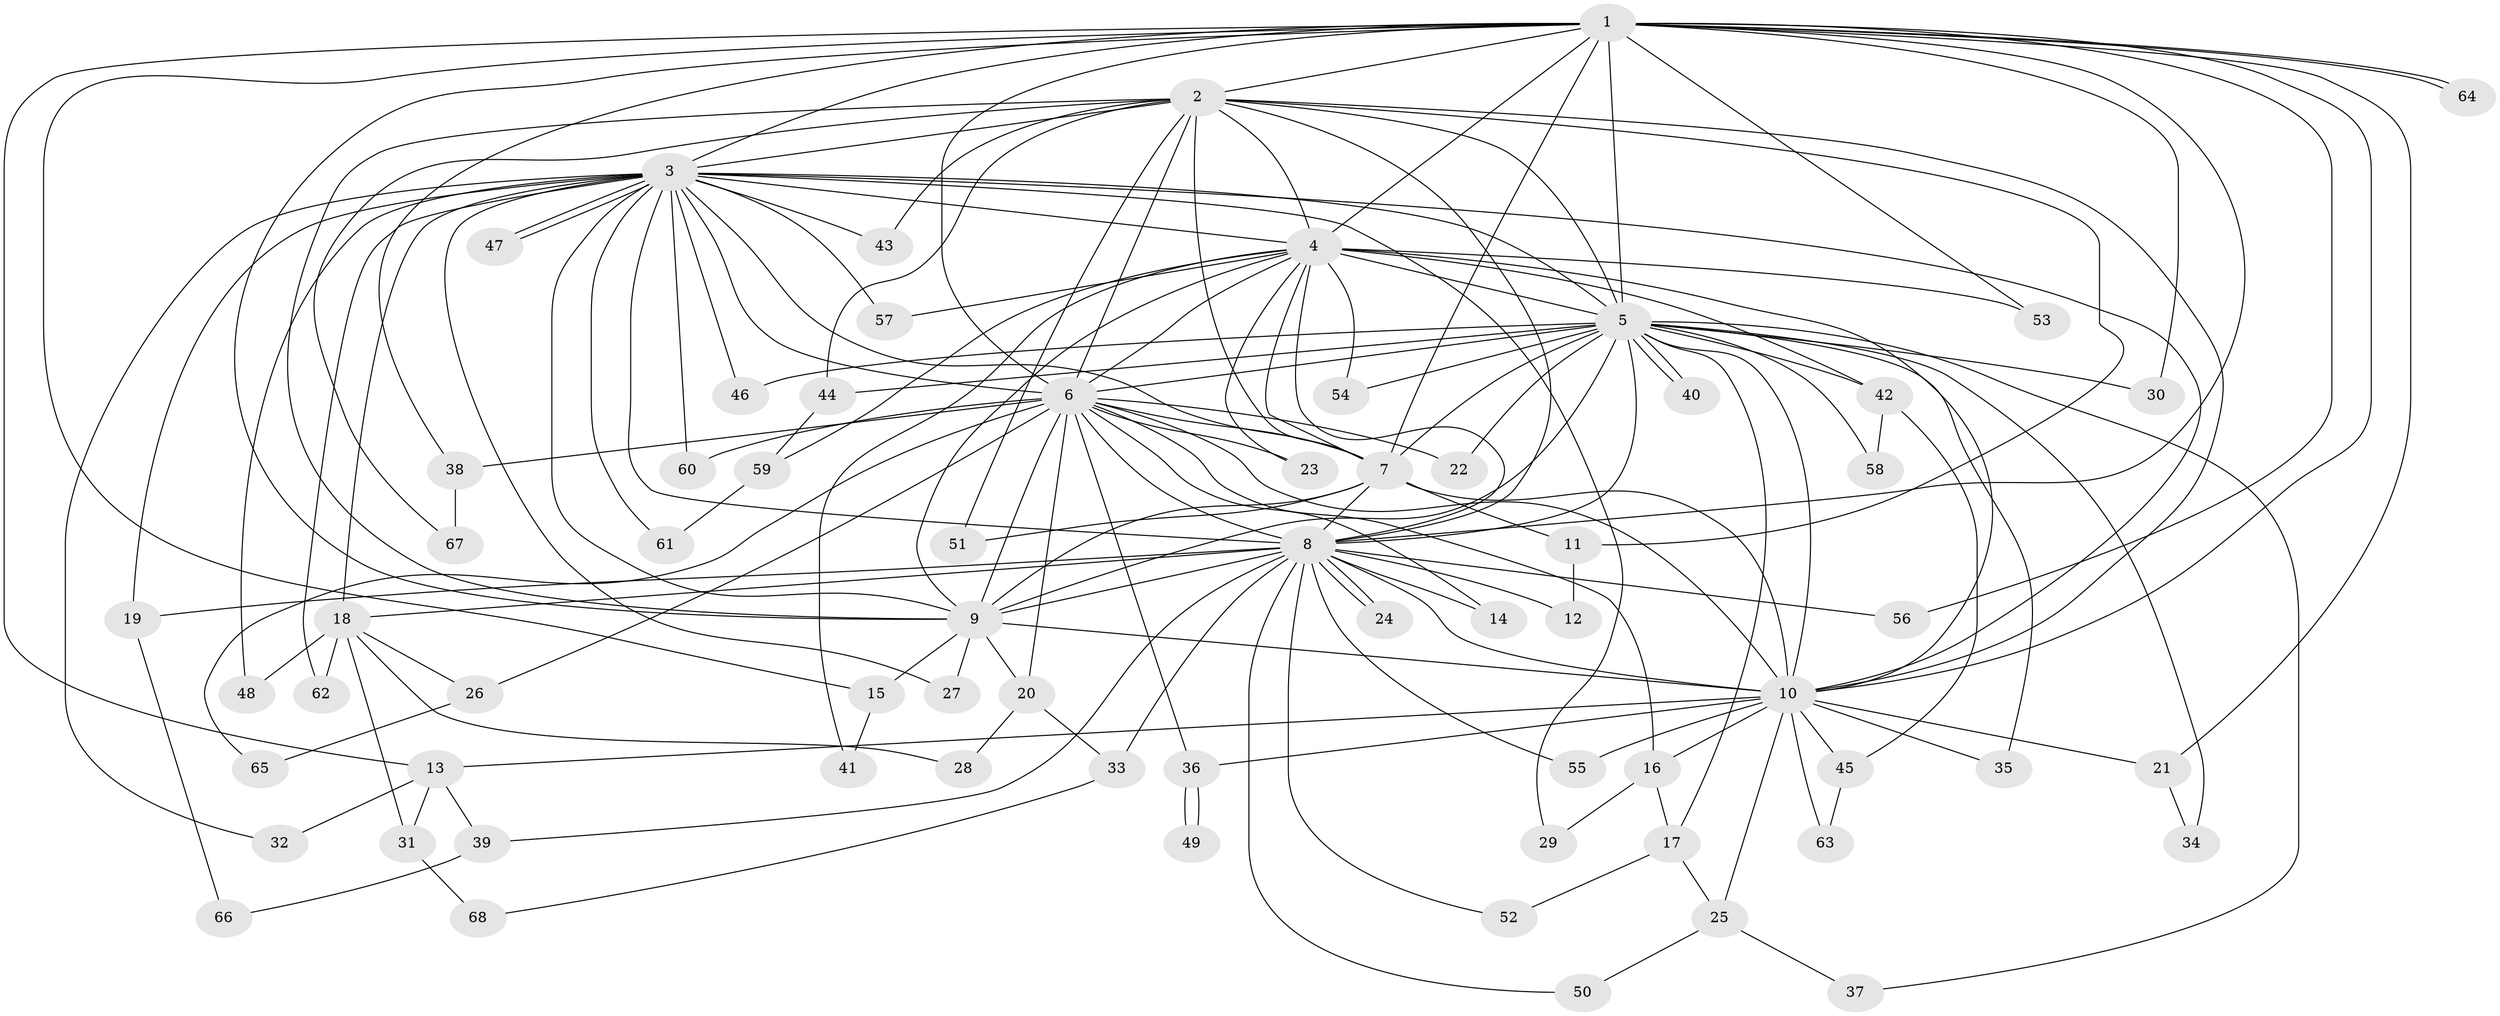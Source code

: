 // Generated by graph-tools (version 1.1) at 2025/49/03/09/25 03:49:27]
// undirected, 68 vertices, 161 edges
graph export_dot {
graph [start="1"]
  node [color=gray90,style=filled];
  1;
  2;
  3;
  4;
  5;
  6;
  7;
  8;
  9;
  10;
  11;
  12;
  13;
  14;
  15;
  16;
  17;
  18;
  19;
  20;
  21;
  22;
  23;
  24;
  25;
  26;
  27;
  28;
  29;
  30;
  31;
  32;
  33;
  34;
  35;
  36;
  37;
  38;
  39;
  40;
  41;
  42;
  43;
  44;
  45;
  46;
  47;
  48;
  49;
  50;
  51;
  52;
  53;
  54;
  55;
  56;
  57;
  58;
  59;
  60;
  61;
  62;
  63;
  64;
  65;
  66;
  67;
  68;
  1 -- 2;
  1 -- 3;
  1 -- 4;
  1 -- 5;
  1 -- 6;
  1 -- 7;
  1 -- 8;
  1 -- 9;
  1 -- 10;
  1 -- 13;
  1 -- 15;
  1 -- 21;
  1 -- 30;
  1 -- 38;
  1 -- 53;
  1 -- 56;
  1 -- 64;
  1 -- 64;
  2 -- 3;
  2 -- 4;
  2 -- 5;
  2 -- 6;
  2 -- 7;
  2 -- 8;
  2 -- 9;
  2 -- 10;
  2 -- 11;
  2 -- 43;
  2 -- 44;
  2 -- 51;
  2 -- 67;
  3 -- 4;
  3 -- 5;
  3 -- 6;
  3 -- 7;
  3 -- 8;
  3 -- 9;
  3 -- 10;
  3 -- 18;
  3 -- 19;
  3 -- 27;
  3 -- 29;
  3 -- 32;
  3 -- 43;
  3 -- 46;
  3 -- 47;
  3 -- 47;
  3 -- 48;
  3 -- 57;
  3 -- 60;
  3 -- 61;
  3 -- 62;
  4 -- 5;
  4 -- 6;
  4 -- 7;
  4 -- 8;
  4 -- 9;
  4 -- 10;
  4 -- 23;
  4 -- 41;
  4 -- 42;
  4 -- 53;
  4 -- 54;
  4 -- 57;
  4 -- 59;
  5 -- 6;
  5 -- 7;
  5 -- 8;
  5 -- 9;
  5 -- 10;
  5 -- 17;
  5 -- 22;
  5 -- 30;
  5 -- 34;
  5 -- 35;
  5 -- 37;
  5 -- 40;
  5 -- 40;
  5 -- 42;
  5 -- 44;
  5 -- 46;
  5 -- 54;
  5 -- 58;
  6 -- 7;
  6 -- 8;
  6 -- 9;
  6 -- 10;
  6 -- 14;
  6 -- 16;
  6 -- 20;
  6 -- 22;
  6 -- 23;
  6 -- 26;
  6 -- 36;
  6 -- 38;
  6 -- 60;
  6 -- 65;
  7 -- 8;
  7 -- 9;
  7 -- 10;
  7 -- 11;
  7 -- 51;
  8 -- 9;
  8 -- 10;
  8 -- 12;
  8 -- 14;
  8 -- 18;
  8 -- 19;
  8 -- 24;
  8 -- 24;
  8 -- 33;
  8 -- 39;
  8 -- 50;
  8 -- 52;
  8 -- 55;
  8 -- 56;
  9 -- 10;
  9 -- 15;
  9 -- 20;
  9 -- 27;
  10 -- 13;
  10 -- 16;
  10 -- 21;
  10 -- 25;
  10 -- 35;
  10 -- 36;
  10 -- 45;
  10 -- 55;
  10 -- 63;
  11 -- 12;
  13 -- 31;
  13 -- 32;
  13 -- 39;
  15 -- 41;
  16 -- 17;
  16 -- 29;
  17 -- 25;
  17 -- 52;
  18 -- 26;
  18 -- 28;
  18 -- 31;
  18 -- 48;
  18 -- 62;
  19 -- 66;
  20 -- 28;
  20 -- 33;
  21 -- 34;
  25 -- 37;
  25 -- 50;
  26 -- 65;
  31 -- 68;
  33 -- 68;
  36 -- 49;
  36 -- 49;
  38 -- 67;
  39 -- 66;
  42 -- 45;
  42 -- 58;
  44 -- 59;
  45 -- 63;
  59 -- 61;
}
